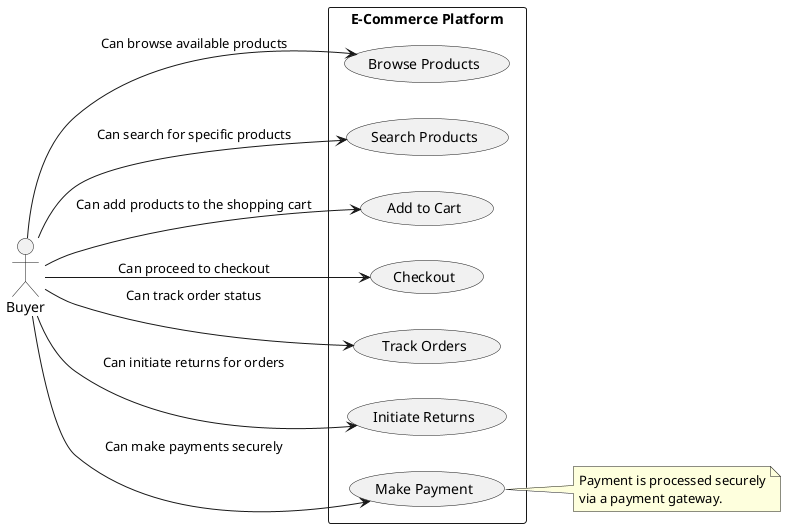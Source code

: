@startuml
left to right direction
actor Buyer

rectangle "E-Commerce Platform" {
    Buyer --> (Browse Products) : Can browse available products
    Buyer --> (Search Products) : Can search for specific products
    Buyer --> (Add to Cart) : Can add products to the shopping cart
    Buyer --> (Checkout) : Can proceed to checkout
    Buyer --> (Track Orders) : Can track order status
    Buyer --> (Initiate Returns) : Can initiate returns for orders
    Buyer --> (Make Payment) : Can make payments securely
}

note right of (Make Payment)
  Payment is processed securely
  via a payment gateway.
end note

@enduml